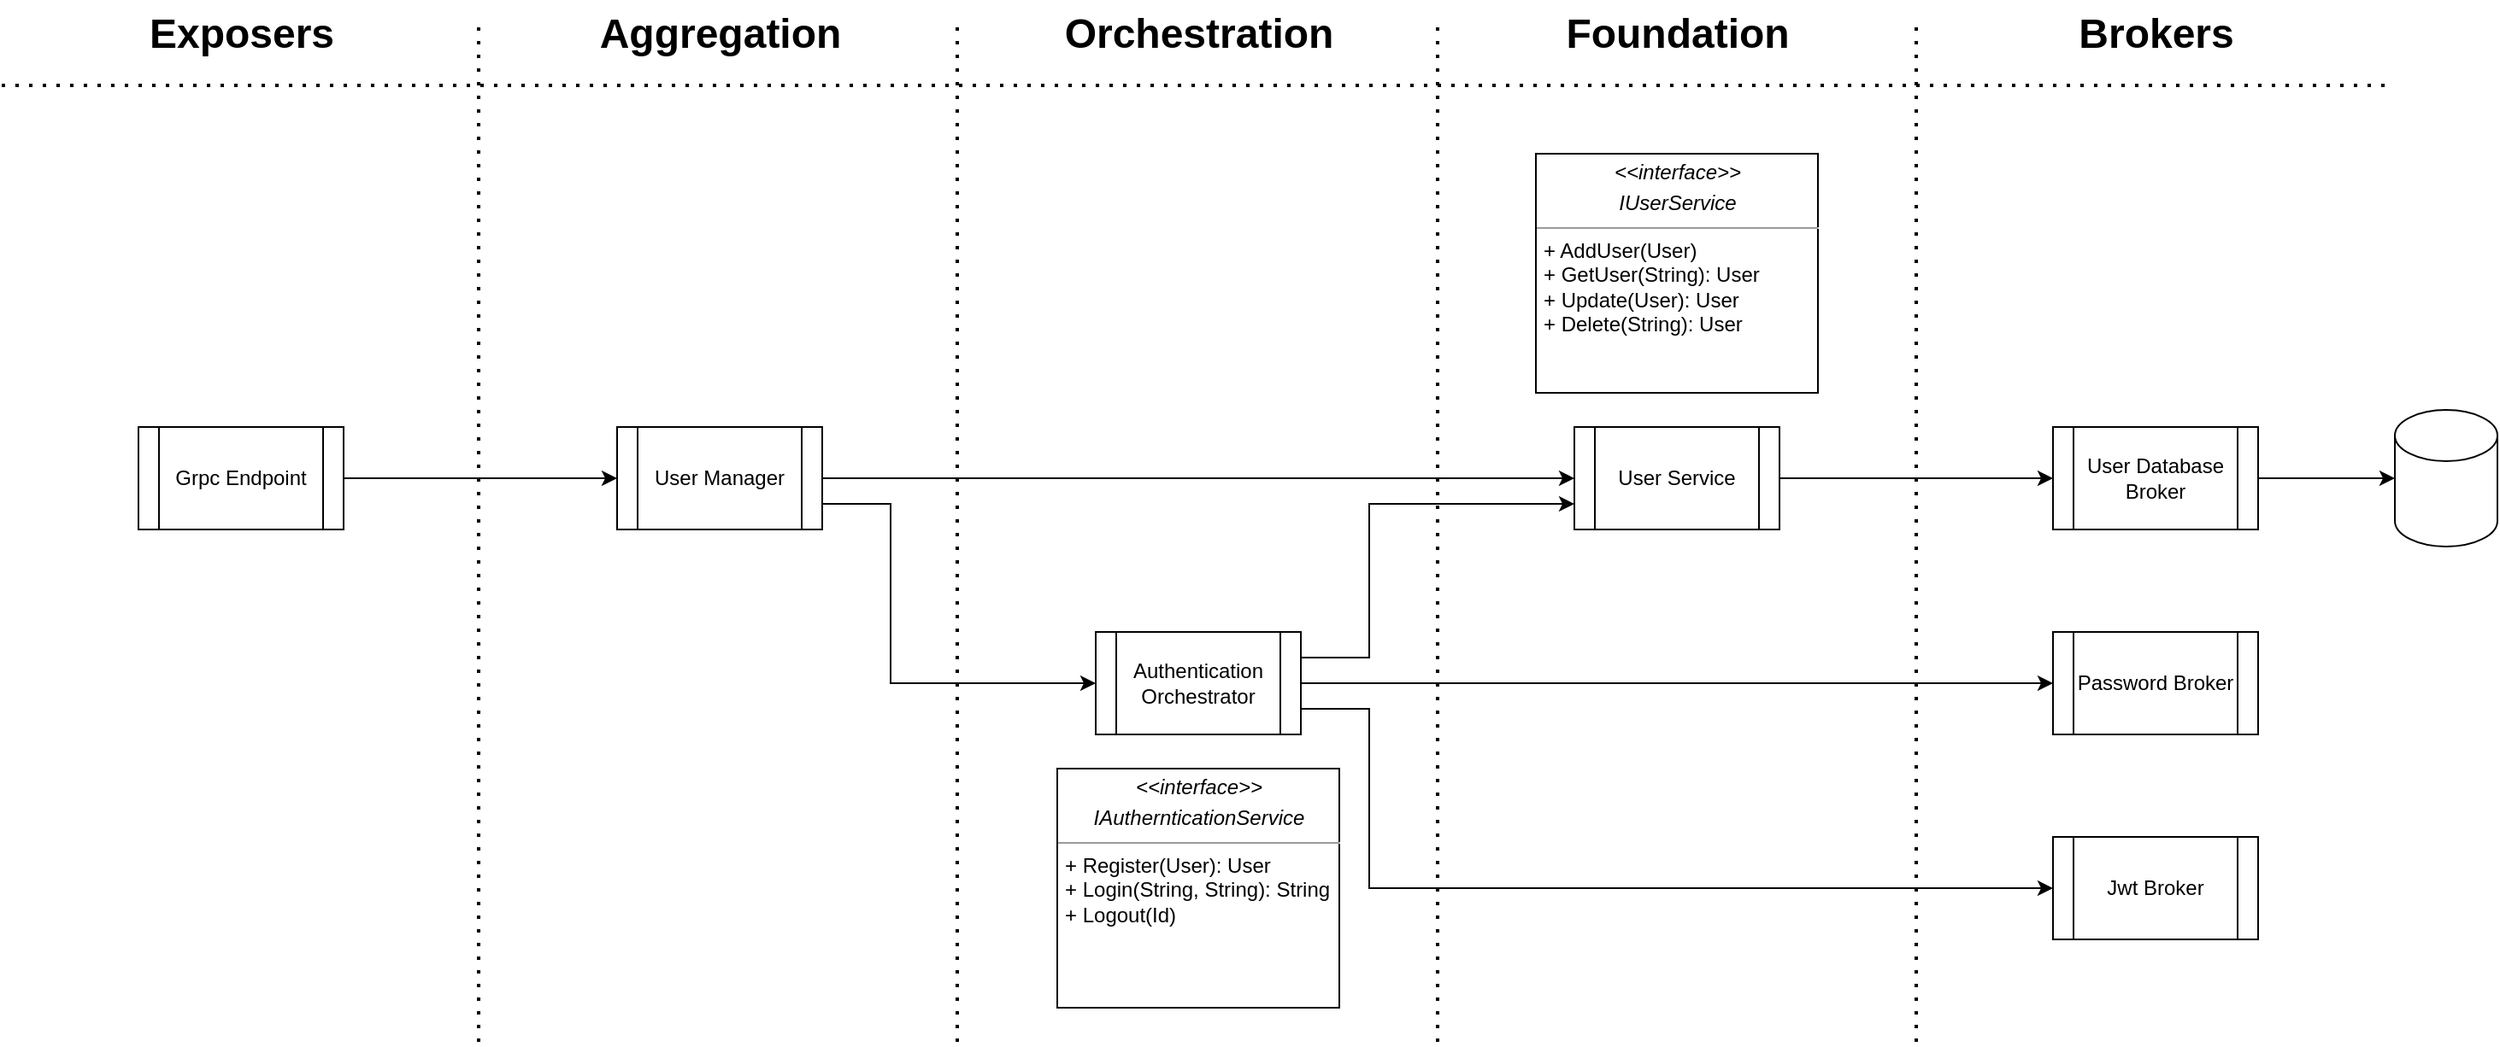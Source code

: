 <mxfile version="15.5.2" type="github">
  <diagram id="YZV39YvzYVO9GJUBDcFP" name="Page-1">
    <mxGraphModel dx="2391" dy="1119" grid="1" gridSize="10" guides="1" tooltips="1" connect="1" arrows="1" fold="1" page="1" pageScale="1" pageWidth="850" pageHeight="1100" math="0" shadow="0">
      <root>
        <mxCell id="0" />
        <mxCell id="1" parent="0" />
        <mxCell id="ZC-AyXRhmPSGSsGeXLF2-1" value="" style="shape=cylinder3;whiteSpace=wrap;html=1;boundedLbl=1;backgroundOutline=1;size=15;" vertex="1" parent="1">
          <mxGeometry x="840" y="390" width="60" height="80" as="geometry" />
        </mxCell>
        <mxCell id="ZC-AyXRhmPSGSsGeXLF2-9" style="edgeStyle=orthogonalEdgeStyle;rounded=0;orthogonalLoop=1;jettySize=auto;html=1;exitX=1;exitY=0.5;exitDx=0;exitDy=0;entryX=0;entryY=0.5;entryDx=0;entryDy=0;entryPerimeter=0;" edge="1" parent="1" source="ZC-AyXRhmPSGSsGeXLF2-2" target="ZC-AyXRhmPSGSsGeXLF2-1">
          <mxGeometry relative="1" as="geometry" />
        </mxCell>
        <mxCell id="ZC-AyXRhmPSGSsGeXLF2-2" value="User Database Broker" style="shape=process;whiteSpace=wrap;html=1;backgroundOutline=1;" vertex="1" parent="1">
          <mxGeometry x="640" y="400" width="120" height="60" as="geometry" />
        </mxCell>
        <mxCell id="ZC-AyXRhmPSGSsGeXLF2-8" style="edgeStyle=orthogonalEdgeStyle;rounded=0;orthogonalLoop=1;jettySize=auto;html=1;exitX=1;exitY=0.5;exitDx=0;exitDy=0;entryX=0;entryY=0.5;entryDx=0;entryDy=0;" edge="1" parent="1" source="ZC-AyXRhmPSGSsGeXLF2-3" target="ZC-AyXRhmPSGSsGeXLF2-2">
          <mxGeometry relative="1" as="geometry" />
        </mxCell>
        <mxCell id="ZC-AyXRhmPSGSsGeXLF2-3" value="User Service" style="shape=process;whiteSpace=wrap;html=1;backgroundOutline=1;" vertex="1" parent="1">
          <mxGeometry x="360" y="400" width="120" height="60" as="geometry" />
        </mxCell>
        <mxCell id="ZC-AyXRhmPSGSsGeXLF2-4" value="Password Broker" style="shape=process;whiteSpace=wrap;html=1;backgroundOutline=1;" vertex="1" parent="1">
          <mxGeometry x="640" y="520" width="120" height="60" as="geometry" />
        </mxCell>
        <mxCell id="ZC-AyXRhmPSGSsGeXLF2-10" value="" style="endArrow=none;dashed=1;html=1;dashPattern=1 3;strokeWidth=2;rounded=0;" edge="1" parent="1">
          <mxGeometry width="50" height="50" relative="1" as="geometry">
            <mxPoint x="560" y="760" as="sourcePoint" />
            <mxPoint x="560" y="160" as="targetPoint" />
          </mxGeometry>
        </mxCell>
        <mxCell id="ZC-AyXRhmPSGSsGeXLF2-12" value="" style="endArrow=none;dashed=1;html=1;dashPattern=1 3;strokeWidth=2;rounded=0;" edge="1" parent="1">
          <mxGeometry width="50" height="50" relative="1" as="geometry">
            <mxPoint x="280" y="760" as="sourcePoint" />
            <mxPoint x="280" y="160" as="targetPoint" />
          </mxGeometry>
        </mxCell>
        <mxCell id="ZC-AyXRhmPSGSsGeXLF2-13" value="Jwt Broker" style="shape=process;whiteSpace=wrap;html=1;backgroundOutline=1;" vertex="1" parent="1">
          <mxGeometry x="640" y="640" width="120" height="60" as="geometry" />
        </mxCell>
        <mxCell id="ZC-AyXRhmPSGSsGeXLF2-44" style="edgeStyle=orthogonalEdgeStyle;rounded=0;jumpStyle=none;orthogonalLoop=1;jettySize=auto;html=1;exitX=1;exitY=0.5;exitDx=0;exitDy=0;entryX=0;entryY=0.5;entryDx=0;entryDy=0;" edge="1" parent="1" source="ZC-AyXRhmPSGSsGeXLF2-16" target="ZC-AyXRhmPSGSsGeXLF2-4">
          <mxGeometry relative="1" as="geometry" />
        </mxCell>
        <mxCell id="ZC-AyXRhmPSGSsGeXLF2-48" style="edgeStyle=orthogonalEdgeStyle;rounded=0;jumpStyle=none;orthogonalLoop=1;jettySize=auto;html=1;exitX=1;exitY=0.25;exitDx=0;exitDy=0;entryX=0;entryY=0.75;entryDx=0;entryDy=0;" edge="1" parent="1" source="ZC-AyXRhmPSGSsGeXLF2-16" target="ZC-AyXRhmPSGSsGeXLF2-3">
          <mxGeometry relative="1" as="geometry">
            <Array as="points">
              <mxPoint x="240" y="535" />
              <mxPoint x="240" y="445" />
            </Array>
          </mxGeometry>
        </mxCell>
        <mxCell id="ZC-AyXRhmPSGSsGeXLF2-49" style="edgeStyle=orthogonalEdgeStyle;rounded=0;jumpStyle=none;orthogonalLoop=1;jettySize=auto;html=1;exitX=1;exitY=0.75;exitDx=0;exitDy=0;entryX=0;entryY=0.5;entryDx=0;entryDy=0;" edge="1" parent="1" source="ZC-AyXRhmPSGSsGeXLF2-16" target="ZC-AyXRhmPSGSsGeXLF2-13">
          <mxGeometry relative="1" as="geometry">
            <Array as="points">
              <mxPoint x="240" y="565" />
              <mxPoint x="240" y="670" />
            </Array>
          </mxGeometry>
        </mxCell>
        <mxCell id="ZC-AyXRhmPSGSsGeXLF2-16" value="Authentication Orchestrator" style="shape=process;whiteSpace=wrap;html=1;backgroundOutline=1;" vertex="1" parent="1">
          <mxGeometry x="80" y="520" width="120" height="60" as="geometry" />
        </mxCell>
        <mxCell id="ZC-AyXRhmPSGSsGeXLF2-46" style="edgeStyle=orthogonalEdgeStyle;rounded=0;jumpStyle=none;orthogonalLoop=1;jettySize=auto;html=1;exitX=1;exitY=0.5;exitDx=0;exitDy=0;entryX=0;entryY=0.5;entryDx=0;entryDy=0;" edge="1" parent="1" source="ZC-AyXRhmPSGSsGeXLF2-17" target="ZC-AyXRhmPSGSsGeXLF2-3">
          <mxGeometry relative="1" as="geometry">
            <mxPoint x="220" y="430.143" as="targetPoint" />
          </mxGeometry>
        </mxCell>
        <mxCell id="ZC-AyXRhmPSGSsGeXLF2-47" style="edgeStyle=orthogonalEdgeStyle;rounded=0;jumpStyle=none;orthogonalLoop=1;jettySize=auto;html=1;exitX=1;exitY=0.75;exitDx=0;exitDy=0;entryX=0;entryY=0.5;entryDx=0;entryDy=0;" edge="1" parent="1" source="ZC-AyXRhmPSGSsGeXLF2-17" target="ZC-AyXRhmPSGSsGeXLF2-16">
          <mxGeometry relative="1" as="geometry">
            <Array as="points">
              <mxPoint x="-40" y="445" />
              <mxPoint x="-40" y="550" />
            </Array>
          </mxGeometry>
        </mxCell>
        <mxCell id="ZC-AyXRhmPSGSsGeXLF2-17" value="User Manager" style="shape=process;whiteSpace=wrap;html=1;backgroundOutline=1;" vertex="1" parent="1">
          <mxGeometry x="-200" y="400" width="120" height="60" as="geometry" />
        </mxCell>
        <mxCell id="ZC-AyXRhmPSGSsGeXLF2-37" value="&lt;p style=&quot;margin: 0px ; margin-top: 4px ; text-align: center&quot;&gt;&lt;i&gt;&amp;lt;&amp;lt;interface&amp;gt;&amp;gt;&lt;/i&gt;&lt;i&gt;&lt;br&gt;&lt;/i&gt;&lt;/p&gt;&lt;p style=&quot;margin: 0px ; margin-top: 4px ; text-align: center&quot;&gt;&lt;i&gt;IAuthernticationService&lt;/i&gt;&lt;/p&gt;&lt;hr size=&quot;1&quot;&gt;&lt;p style=&quot;margin: 0px ; margin-left: 4px&quot;&gt;+ Register(User): User&lt;br&gt;+ Login(String, String): String&lt;br&gt;&lt;/p&gt;&lt;p style=&quot;margin: 0px ; margin-left: 4px&quot;&gt;+ Logout(Id)&lt;br&gt;&lt;/p&gt;" style="verticalAlign=top;align=left;overflow=fill;fontSize=12;fontFamily=Helvetica;html=1;" vertex="1" parent="1">
          <mxGeometry x="57.5" y="600" width="165" height="140" as="geometry" />
        </mxCell>
        <mxCell id="ZC-AyXRhmPSGSsGeXLF2-39" value="&lt;p style=&quot;margin: 0px ; margin-top: 4px ; text-align: center&quot;&gt;&lt;i&gt;&amp;lt;&amp;lt;interface&amp;gt;&amp;gt;&lt;/i&gt;&lt;i&gt;&lt;br&gt;&lt;/i&gt;&lt;/p&gt;&lt;p style=&quot;margin: 0px ; margin-top: 4px ; text-align: center&quot;&gt;&lt;i&gt;IUserService&lt;/i&gt;&lt;/p&gt;&lt;hr size=&quot;1&quot;&gt;&lt;p style=&quot;margin: 0px ; margin-left: 4px&quot;&gt;+ AddUser(User)&lt;br&gt;+ GetUser(String): User&lt;br&gt;&lt;/p&gt;&lt;p style=&quot;margin: 0px ; margin-left: 4px&quot;&gt;+ Update(User): User&lt;/p&gt;&lt;p style=&quot;margin: 0px ; margin-left: 4px&quot;&gt;+ Delete(String): User&lt;/p&gt;" style="verticalAlign=top;align=left;overflow=fill;fontSize=12;fontFamily=Helvetica;html=1;" vertex="1" parent="1">
          <mxGeometry x="337.5" y="240" width="165" height="140" as="geometry" />
        </mxCell>
        <mxCell id="ZC-AyXRhmPSGSsGeXLF2-51" style="edgeStyle=orthogonalEdgeStyle;rounded=0;jumpStyle=none;orthogonalLoop=1;jettySize=auto;html=1;exitX=1;exitY=0.5;exitDx=0;exitDy=0;entryX=0;entryY=0.5;entryDx=0;entryDy=0;" edge="1" parent="1" source="ZC-AyXRhmPSGSsGeXLF2-50" target="ZC-AyXRhmPSGSsGeXLF2-17">
          <mxGeometry relative="1" as="geometry" />
        </mxCell>
        <mxCell id="ZC-AyXRhmPSGSsGeXLF2-50" value="Grpc Endpoint" style="shape=process;whiteSpace=wrap;html=1;backgroundOutline=1;" vertex="1" parent="1">
          <mxGeometry x="-480" y="400" width="120" height="60" as="geometry" />
        </mxCell>
        <mxCell id="ZC-AyXRhmPSGSsGeXLF2-52" value="" style="endArrow=none;dashed=1;html=1;dashPattern=1 3;strokeWidth=2;rounded=0;" edge="1" parent="1">
          <mxGeometry width="50" height="50" relative="1" as="geometry">
            <mxPoint x="-281" y="760.0" as="sourcePoint" />
            <mxPoint x="-281" y="160" as="targetPoint" />
          </mxGeometry>
        </mxCell>
        <mxCell id="ZC-AyXRhmPSGSsGeXLF2-53" value="" style="endArrow=none;dashed=1;html=1;dashPattern=1 3;strokeWidth=2;rounded=0;" edge="1" parent="1">
          <mxGeometry width="50" height="50" relative="1" as="geometry">
            <mxPoint x="-1" y="760.0" as="sourcePoint" />
            <mxPoint x="-1" y="160" as="targetPoint" />
          </mxGeometry>
        </mxCell>
        <mxCell id="ZC-AyXRhmPSGSsGeXLF2-54" value="Brokers" style="text;strokeColor=none;fillColor=none;html=1;fontSize=24;fontStyle=1;verticalAlign=middle;align=center;" vertex="1" parent="1">
          <mxGeometry x="650" y="150" width="100" height="40" as="geometry" />
        </mxCell>
        <mxCell id="ZC-AyXRhmPSGSsGeXLF2-55" value="Foundation" style="text;strokeColor=none;fillColor=none;html=1;fontSize=24;fontStyle=1;verticalAlign=middle;align=center;" vertex="1" parent="1">
          <mxGeometry x="370" y="150" width="100" height="40" as="geometry" />
        </mxCell>
        <mxCell id="ZC-AyXRhmPSGSsGeXLF2-56" value="Orchestration" style="text;strokeColor=none;fillColor=none;html=1;fontSize=24;fontStyle=1;verticalAlign=middle;align=center;" vertex="1" parent="1">
          <mxGeometry x="90" y="150" width="100" height="40" as="geometry" />
        </mxCell>
        <mxCell id="ZC-AyXRhmPSGSsGeXLF2-57" value="Aggregation" style="text;strokeColor=none;fillColor=none;html=1;fontSize=24;fontStyle=1;verticalAlign=middle;align=center;" vertex="1" parent="1">
          <mxGeometry x="-190" y="150" width="100" height="40" as="geometry" />
        </mxCell>
        <mxCell id="ZC-AyXRhmPSGSsGeXLF2-58" value="Exposers" style="text;strokeColor=none;fillColor=none;html=1;fontSize=24;fontStyle=1;verticalAlign=middle;align=center;" vertex="1" parent="1">
          <mxGeometry x="-470" y="150" width="100" height="40" as="geometry" />
        </mxCell>
        <mxCell id="ZC-AyXRhmPSGSsGeXLF2-59" value="" style="endArrow=none;dashed=1;html=1;dashPattern=1 3;strokeWidth=2;rounded=0;jumpStyle=none;" edge="1" parent="1">
          <mxGeometry width="50" height="50" relative="1" as="geometry">
            <mxPoint x="-560" y="200" as="sourcePoint" />
            <mxPoint x="840" y="200" as="targetPoint" />
          </mxGeometry>
        </mxCell>
      </root>
    </mxGraphModel>
  </diagram>
</mxfile>
